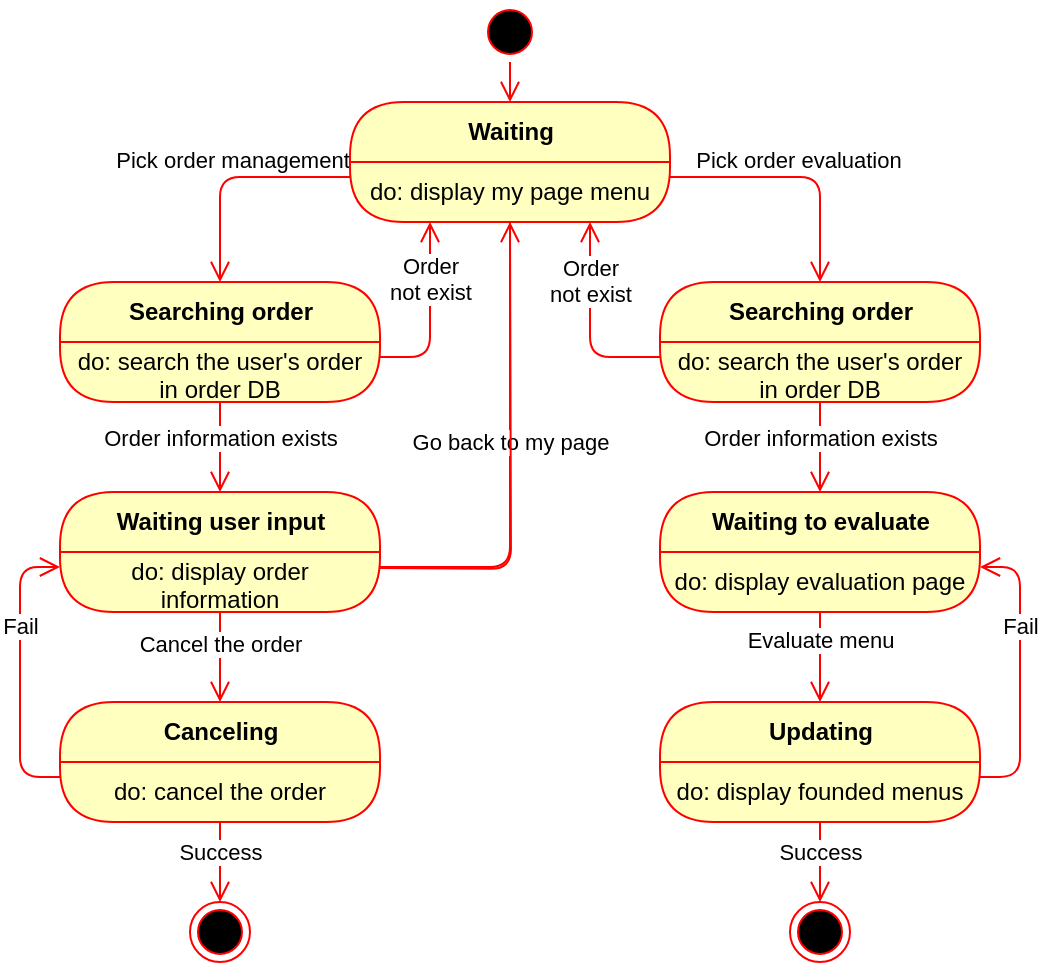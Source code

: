 <mxfile version="10.6.7" type="device"><diagram id="1BZDilK6yC3gpZiMemIy" name="Page-1"><mxGraphModel dx="649" dy="794" grid="1" gridSize="10" guides="1" tooltips="1" connect="1" arrows="1" fold="1" page="1" pageScale="1" pageWidth="827" pageHeight="1169" math="0" shadow="0"><root><mxCell id="0"/><mxCell id="1" parent="0"/><mxCell id="YGB9TMCgIRE_jNW2NB7V-3" value="" style="ellipse;html=1;shape=startState;fillColor=#000000;strokeColor=#ff0000;" vertex="1" parent="1"><mxGeometry x="340" y="30" width="30" height="30" as="geometry"/></mxCell><mxCell id="YGB9TMCgIRE_jNW2NB7V-4" value="Pick order management" style="edgeStyle=orthogonalEdgeStyle;html=1;verticalAlign=bottom;endArrow=open;endSize=8;strokeColor=#ff0000;exitX=0;exitY=0.25;exitDx=0;exitDy=0;entryX=0.5;entryY=0;entryDx=0;entryDy=0;" edge="1" source="YGB9TMCgIRE_jNW2NB7V-52" parent="1" target="YGB9TMCgIRE_jNW2NB7V-5"><mxGeometry relative="1" as="geometry"><mxPoint x="199.5" y="170" as="targetPoint"/><mxPoint x="199.5" y="140" as="sourcePoint"/></mxGeometry></mxCell><mxCell id="YGB9TMCgIRE_jNW2NB7V-5" value="Searching order" style="swimlane;html=1;fontStyle=1;align=center;verticalAlign=middle;childLayout=stackLayout;horizontal=1;startSize=30;horizontalStack=0;resizeParent=0;resizeLast=1;container=0;fontColor=#000000;collapsible=0;rounded=1;arcSize=30;strokeColor=#ff0000;fillColor=#ffffc0;swimlaneFillColor=#ffffc0;" vertex="1" parent="1"><mxGeometry x="130" y="170" width="160" height="60" as="geometry"/></mxCell><mxCell id="YGB9TMCgIRE_jNW2NB7V-6" value="do: search the user's order&lt;br&gt;in order DB&lt;br&gt;" style="text;html=1;strokeColor=none;fillColor=none;align=center;verticalAlign=middle;spacingLeft=4;spacingRight=4;whiteSpace=wrap;overflow=hidden;rotatable=0;fontColor=#000000;" vertex="1" parent="YGB9TMCgIRE_jNW2NB7V-5"><mxGeometry y="30" width="160" height="30" as="geometry"/></mxCell><mxCell id="YGB9TMCgIRE_jNW2NB7V-51" value="Waiting" style="swimlane;html=1;fontStyle=1;align=center;verticalAlign=middle;childLayout=stackLayout;horizontal=1;startSize=30;horizontalStack=0;resizeParent=0;resizeLast=1;container=0;fontColor=#000000;collapsible=0;rounded=1;arcSize=30;strokeColor=#ff0000;fillColor=#ffffc0;swimlaneFillColor=#ffffc0;" vertex="1" parent="1"><mxGeometry x="275" y="80" width="160" height="60" as="geometry"/></mxCell><mxCell id="YGB9TMCgIRE_jNW2NB7V-52" value="do: display my page menu" style="text;html=1;strokeColor=none;fillColor=none;align=center;verticalAlign=middle;spacingLeft=4;spacingRight=4;whiteSpace=wrap;overflow=hidden;rotatable=0;fontColor=#000000;" vertex="1" parent="YGB9TMCgIRE_jNW2NB7V-51"><mxGeometry y="30" width="160" height="30" as="geometry"/></mxCell><mxCell id="YGB9TMCgIRE_jNW2NB7V-53" value="" style="edgeStyle=orthogonalEdgeStyle;html=1;verticalAlign=bottom;endArrow=open;endSize=8;strokeColor=#ff0000;entryX=0.5;entryY=0;entryDx=0;entryDy=0;" edge="1" parent="1" source="YGB9TMCgIRE_jNW2NB7V-3" target="YGB9TMCgIRE_jNW2NB7V-51"><mxGeometry relative="1" as="geometry"><mxPoint x="369.5" y="80" as="targetPoint"/><mxPoint x="369.5" y="50" as="sourcePoint"/><Array as="points"/></mxGeometry></mxCell><mxCell id="YGB9TMCgIRE_jNW2NB7V-55" value="Pick order evaluation" style="edgeStyle=orthogonalEdgeStyle;html=1;verticalAlign=bottom;endArrow=open;endSize=8;strokeColor=#ff0000;exitX=1;exitY=0.25;exitDx=0;exitDy=0;entryX=0.5;entryY=0;entryDx=0;entryDy=0;" edge="1" parent="1" source="YGB9TMCgIRE_jNW2NB7V-52" target="YGB9TMCgIRE_jNW2NB7V-56"><mxGeometry relative="1" as="geometry"><mxPoint x="515" y="162" as="targetPoint"/><mxPoint x="590.5" y="110" as="sourcePoint"/></mxGeometry></mxCell><mxCell id="YGB9TMCgIRE_jNW2NB7V-56" value="Searching order" style="swimlane;html=1;fontStyle=1;align=center;verticalAlign=middle;childLayout=stackLayout;horizontal=1;startSize=30;horizontalStack=0;resizeParent=0;resizeLast=1;container=0;fontColor=#000000;collapsible=0;rounded=1;arcSize=30;strokeColor=#ff0000;fillColor=#ffffc0;swimlaneFillColor=#ffffc0;" vertex="1" parent="1"><mxGeometry x="430" y="170" width="160" height="60" as="geometry"/></mxCell><mxCell id="YGB9TMCgIRE_jNW2NB7V-57" value="do: search the user's order&lt;br&gt;in order DB" style="text;html=1;strokeColor=none;fillColor=none;align=center;verticalAlign=middle;spacingLeft=4;spacingRight=4;whiteSpace=wrap;overflow=hidden;rotatable=0;fontColor=#000000;" vertex="1" parent="YGB9TMCgIRE_jNW2NB7V-56"><mxGeometry y="30" width="160" height="30" as="geometry"/></mxCell><mxCell id="YGB9TMCgIRE_jNW2NB7V-58" value="Waiting to evaluate" style="swimlane;html=1;fontStyle=1;align=center;verticalAlign=middle;childLayout=stackLayout;horizontal=1;startSize=30;horizontalStack=0;resizeParent=0;resizeLast=1;container=0;fontColor=#000000;collapsible=0;rounded=1;arcSize=30;strokeColor=#ff0000;fillColor=#ffffc0;swimlaneFillColor=#ffffc0;" vertex="1" parent="1"><mxGeometry x="430" y="275" width="160" height="60" as="geometry"/></mxCell><mxCell id="YGB9TMCgIRE_jNW2NB7V-59" value="do: display evaluation page&lt;br&gt;" style="text;html=1;strokeColor=none;fillColor=none;align=center;verticalAlign=middle;spacingLeft=4;spacingRight=4;whiteSpace=wrap;overflow=hidden;rotatable=0;fontColor=#000000;" vertex="1" parent="YGB9TMCgIRE_jNW2NB7V-58"><mxGeometry y="30" width="160" height="30" as="geometry"/></mxCell><mxCell id="YGB9TMCgIRE_jNW2NB7V-60" value="Evaluate menu" style="edgeStyle=orthogonalEdgeStyle;html=1;verticalAlign=bottom;endArrow=open;endSize=8;strokeColor=#ff0000;entryX=0.5;entryY=0;entryDx=0;entryDy=0;" edge="1" parent="1" source="YGB9TMCgIRE_jNW2NB7V-58" target="YGB9TMCgIRE_jNW2NB7V-61"><mxGeometry relative="1" as="geometry"><mxPoint x="510" y="385" as="targetPoint"/><mxPoint as="offset"/></mxGeometry></mxCell><mxCell id="YGB9TMCgIRE_jNW2NB7V-61" value="Updating" style="swimlane;html=1;fontStyle=1;align=center;verticalAlign=middle;childLayout=stackLayout;horizontal=1;startSize=30;horizontalStack=0;resizeParent=0;resizeLast=1;container=0;fontColor=#000000;collapsible=0;rounded=1;arcSize=30;strokeColor=#ff0000;fillColor=#ffffc0;swimlaneFillColor=#ffffc0;" vertex="1" parent="1"><mxGeometry x="430" y="380" width="160" height="60" as="geometry"/></mxCell><mxCell id="YGB9TMCgIRE_jNW2NB7V-62" value="do: display founded menus" style="text;html=1;strokeColor=none;fillColor=none;align=center;verticalAlign=middle;spacingLeft=4;spacingRight=4;whiteSpace=wrap;overflow=hidden;rotatable=0;fontColor=#000000;" vertex="1" parent="YGB9TMCgIRE_jNW2NB7V-61"><mxGeometry y="30" width="160" height="30" as="geometry"/></mxCell><mxCell id="YGB9TMCgIRE_jNW2NB7V-64" value="" style="ellipse;html=1;shape=endState;fillColor=#000000;strokeColor=#ff0000;" vertex="1" parent="1"><mxGeometry x="495" y="480" width="30" height="30" as="geometry"/></mxCell><mxCell id="YGB9TMCgIRE_jNW2NB7V-65" value="Order information exists" style="edgeStyle=orthogonalEdgeStyle;html=1;verticalAlign=bottom;endArrow=open;endSize=8;strokeColor=#ff0000;entryX=0.5;entryY=0;entryDx=0;entryDy=0;exitX=0.5;exitY=1;exitDx=0;exitDy=0;" edge="1" parent="1" source="YGB9TMCgIRE_jNW2NB7V-57" target="YGB9TMCgIRE_jNW2NB7V-58"><mxGeometry x="0.209" relative="1" as="geometry"><mxPoint x="515" y="272" as="targetPoint"/><mxPoint x="515" y="230" as="sourcePoint"/><mxPoint as="offset"/></mxGeometry></mxCell><mxCell id="YGB9TMCgIRE_jNW2NB7V-67" value="Order&lt;br&gt;not exist&lt;br&gt;" style="edgeStyle=orthogonalEdgeStyle;html=1;verticalAlign=bottom;endArrow=open;endSize=8;strokeColor=#ff0000;exitX=1;exitY=0.25;exitDx=0;exitDy=0;entryX=0.25;entryY=1;entryDx=0;entryDy=0;" edge="1" parent="1" source="YGB9TMCgIRE_jNW2NB7V-6" target="YGB9TMCgIRE_jNW2NB7V-52"><mxGeometry x="-0.31" y="17" relative="1" as="geometry"><mxPoint x="320.235" y="300.118" as="targetPoint"/><mxPoint x="320.235" y="249.529" as="sourcePoint"/><mxPoint x="17" y="-17" as="offset"/></mxGeometry></mxCell><mxCell id="YGB9TMCgIRE_jNW2NB7V-69" value="Order&lt;br&gt;not exist&lt;br&gt;" style="edgeStyle=orthogonalEdgeStyle;html=1;verticalAlign=bottom;endArrow=open;endSize=8;strokeColor=#ff0000;entryX=0.75;entryY=1;entryDx=0;entryDy=0;exitX=0;exitY=0.25;exitDx=0;exitDy=0;" edge="1" parent="1" source="YGB9TMCgIRE_jNW2NB7V-57" target="YGB9TMCgIRE_jNW2NB7V-52"><mxGeometry x="0.128" relative="1" as="geometry"><mxPoint x="405.595" y="139.952" as="targetPoint"/><mxPoint x="430" y="207" as="sourcePoint"/><mxPoint as="offset"/><Array as="points"><mxPoint x="395" y="208"/></Array></mxGeometry></mxCell><mxCell id="YGB9TMCgIRE_jNW2NB7V-73" value="Waiting user input" style="swimlane;html=1;fontStyle=1;align=center;verticalAlign=middle;childLayout=stackLayout;horizontal=1;startSize=30;horizontalStack=0;resizeParent=0;resizeLast=1;container=0;fontColor=#000000;collapsible=0;rounded=1;arcSize=30;strokeColor=#ff0000;fillColor=#ffffc0;swimlaneFillColor=#ffffc0;" vertex="1" parent="1"><mxGeometry x="130" y="275" width="160" height="60" as="geometry"/></mxCell><mxCell id="YGB9TMCgIRE_jNW2NB7V-74" value="do: display order information" style="text;html=1;strokeColor=none;fillColor=none;align=center;verticalAlign=middle;spacingLeft=4;spacingRight=4;whiteSpace=wrap;overflow=hidden;rotatable=0;fontColor=#000000;" vertex="1" parent="YGB9TMCgIRE_jNW2NB7V-73"><mxGeometry y="30" width="160" height="30" as="geometry"/></mxCell><mxCell id="YGB9TMCgIRE_jNW2NB7V-75" value="Cancel the order" style="edgeStyle=orthogonalEdgeStyle;html=1;verticalAlign=bottom;endArrow=open;endSize=8;strokeColor=#ff0000;" edge="1" source="YGB9TMCgIRE_jNW2NB7V-73" parent="1" target="YGB9TMCgIRE_jNW2NB7V-81"><mxGeometry x="0.111" relative="1" as="geometry"><mxPoint x="210" y="370" as="targetPoint"/><mxPoint as="offset"/></mxGeometry></mxCell><mxCell id="YGB9TMCgIRE_jNW2NB7V-76" value="Order information exists" style="edgeStyle=orthogonalEdgeStyle;html=1;verticalAlign=bottom;endArrow=open;endSize=8;strokeColor=#ff0000;exitX=0.5;exitY=1;exitDx=0;exitDy=0;" edge="1" parent="1" source="YGB9TMCgIRE_jNW2NB7V-6" target="YGB9TMCgIRE_jNW2NB7V-73"><mxGeometry x="0.209" relative="1" as="geometry"><mxPoint x="210" y="270" as="targetPoint"/><mxPoint x="210" y="240" as="sourcePoint"/><mxPoint as="offset"/></mxGeometry></mxCell><mxCell id="YGB9TMCgIRE_jNW2NB7V-81" value="Canceling" style="swimlane;html=1;fontStyle=1;align=center;verticalAlign=middle;childLayout=stackLayout;horizontal=1;startSize=30;horizontalStack=0;resizeParent=0;resizeLast=1;container=0;fontColor=#000000;collapsible=0;rounded=1;arcSize=30;strokeColor=#ff0000;fillColor=#ffffc0;swimlaneFillColor=#ffffc0;" vertex="1" parent="1"><mxGeometry x="130" y="380" width="160" height="60" as="geometry"/></mxCell><mxCell id="YGB9TMCgIRE_jNW2NB7V-82" value="do: cancel the order" style="text;html=1;strokeColor=none;fillColor=none;align=center;verticalAlign=middle;spacingLeft=4;spacingRight=4;whiteSpace=wrap;overflow=hidden;rotatable=0;fontColor=#000000;" vertex="1" parent="YGB9TMCgIRE_jNW2NB7V-81"><mxGeometry y="30" width="160" height="30" as="geometry"/></mxCell><mxCell id="YGB9TMCgIRE_jNW2NB7V-83" value="Success" style="edgeStyle=orthogonalEdgeStyle;html=1;verticalAlign=bottom;endArrow=open;endSize=8;strokeColor=#ff0000;entryX=0.5;entryY=0;entryDx=0;entryDy=0;" edge="1" source="YGB9TMCgIRE_jNW2NB7V-81" parent="1" target="YGB9TMCgIRE_jNW2NB7V-85"><mxGeometry x="0.201" relative="1" as="geometry"><mxPoint x="210" y="470" as="targetPoint"/><mxPoint as="offset"/></mxGeometry></mxCell><mxCell id="YGB9TMCgIRE_jNW2NB7V-84" value="Go back to my page" style="edgeStyle=orthogonalEdgeStyle;html=1;verticalAlign=bottom;endArrow=open;endSize=8;strokeColor=#ff0000;exitX=1;exitY=0.25;exitDx=0;exitDy=0;entryX=0.5;entryY=1;entryDx=0;entryDy=0;" edge="1" parent="1" source="YGB9TMCgIRE_jNW2NB7V-74" target="YGB9TMCgIRE_jNW2NB7V-52"><mxGeometry relative="1" as="geometry"><mxPoint x="320" y="335" as="targetPoint"/><mxPoint x="320" y="300" as="sourcePoint"/></mxGeometry></mxCell><mxCell id="YGB9TMCgIRE_jNW2NB7V-85" value="" style="ellipse;html=1;shape=endState;fillColor=#000000;strokeColor=#ff0000;rounded=1;" vertex="1" parent="1"><mxGeometry x="195" y="480" width="30" height="30" as="geometry"/></mxCell><mxCell id="YGB9TMCgIRE_jNW2NB7V-86" value="Fail" style="edgeStyle=orthogonalEdgeStyle;html=1;verticalAlign=bottom;endArrow=open;endSize=8;strokeColor=#ff0000;entryX=0;entryY=0.25;entryDx=0;entryDy=0;exitX=0;exitY=0.25;exitDx=0;exitDy=0;" edge="1" parent="1" source="YGB9TMCgIRE_jNW2NB7V-82" target="YGB9TMCgIRE_jNW2NB7V-74"><mxGeometry x="0.201" relative="1" as="geometry"><mxPoint x="70" y="415" as="targetPoint"/><mxPoint x="70" y="375" as="sourcePoint"/><mxPoint as="offset"/><Array as="points"><mxPoint x="110" y="418"/><mxPoint x="110" y="313"/></Array></mxGeometry></mxCell><mxCell id="YGB9TMCgIRE_jNW2NB7V-88" value="Success" style="edgeStyle=orthogonalEdgeStyle;html=1;verticalAlign=bottom;endArrow=open;endSize=8;strokeColor=#ff0000;exitX=0.5;exitY=1;exitDx=0;exitDy=0;" edge="1" parent="1" source="YGB9TMCgIRE_jNW2NB7V-62"><mxGeometry x="0.201" relative="1" as="geometry"><mxPoint x="510" y="480" as="targetPoint"/><mxPoint x="510" y="450" as="sourcePoint"/><mxPoint as="offset"/></mxGeometry></mxCell><mxCell id="YGB9TMCgIRE_jNW2NB7V-89" value="Fail" style="edgeStyle=orthogonalEdgeStyle;html=1;verticalAlign=bottom;endArrow=open;endSize=8;strokeColor=#ff0000;entryX=1;entryY=0.25;entryDx=0;entryDy=0;exitX=1;exitY=0.25;exitDx=0;exitDy=0;" edge="1" parent="1" source="YGB9TMCgIRE_jNW2NB7V-62" target="YGB9TMCgIRE_jNW2NB7V-59"><mxGeometry x="0.201" relative="1" as="geometry"><mxPoint x="630" y="304.5" as="targetPoint"/><mxPoint x="630" y="409.5" as="sourcePoint"/><mxPoint as="offset"/><Array as="points"><mxPoint x="590" y="417"/><mxPoint x="610" y="417"/><mxPoint x="610" y="313"/></Array></mxGeometry></mxCell><mxCell id="YGB9TMCgIRE_jNW2NB7V-90" value="" style="edgeStyle=orthogonalEdgeStyle;html=1;verticalAlign=bottom;endArrow=none;endSize=8;strokeColor=#ff0000;exitX=1;exitY=0.25;exitDx=0;exitDy=0;entryX=0.5;entryY=1;entryDx=0;entryDy=0;endFill=0;" edge="1" parent="1"><mxGeometry x="0.16" y="-45" relative="1" as="geometry"><mxPoint x="355" y="140" as="targetPoint"/><mxPoint x="290" y="313" as="sourcePoint"/><mxPoint as="offset"/></mxGeometry></mxCell></root></mxGraphModel></diagram></mxfile>
